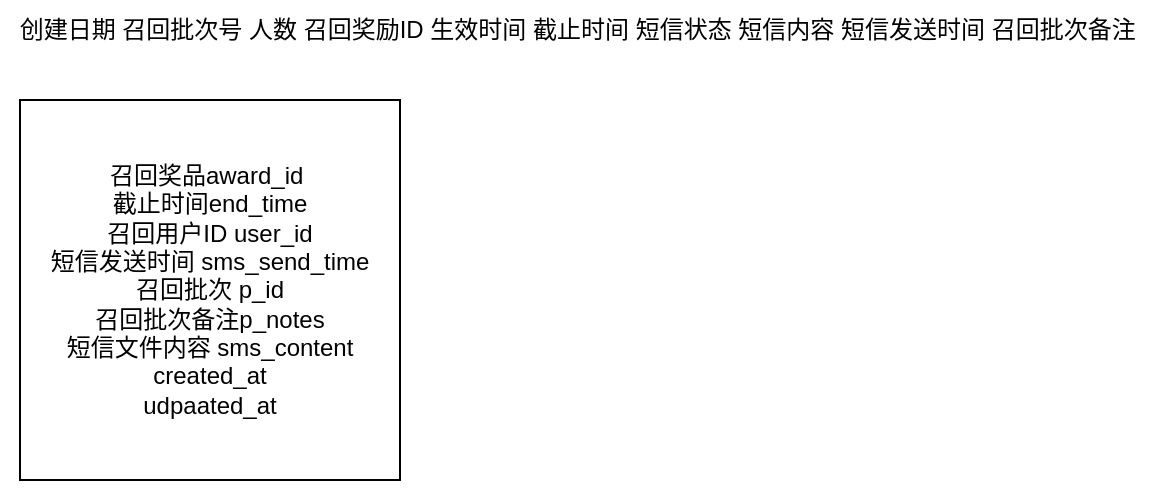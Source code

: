 <mxfile version="21.3.3" type="github">
  <diagram name="第 1 页" id="x3-1WD0VrlCuzrHKrEJD">
    <mxGraphModel dx="1266" dy="600" grid="1" gridSize="10" guides="1" tooltips="1" connect="1" arrows="1" fold="1" page="1" pageScale="1" pageWidth="827" pageHeight="1169" math="0" shadow="0">
      <root>
        <mxCell id="0" />
        <mxCell id="1" parent="0" />
        <mxCell id="vHHQLd1p7jeEhkGz5pND-26" value="创建日期 召回批次号 人数 召回奖励ID 生效时间 截止时间 短信状态 短信内容 短信发送时间 召回批次备注&amp;nbsp;" style="text;html=1;align=center;verticalAlign=middle;resizable=0;points=[];autosize=1;strokeColor=none;fillColor=none;" vertex="1" parent="1">
          <mxGeometry x="140" y="120" width="580" height="30" as="geometry" />
        </mxCell>
        <mxCell id="vHHQLd1p7jeEhkGz5pND-27" value="召回奖品award_id&amp;nbsp;&lt;br&gt;截止时间end_time&lt;br&gt;召回用户ID user_id&lt;br&gt;短信发送时间 sms_send_time&lt;br&gt;召回批次 p_id&lt;br&gt;召回批次备注p_notes&lt;br&gt;短信文件内容 sms_content&lt;br&gt;created_at&lt;br&gt;udpaated_at" style="whiteSpace=wrap;html=1;aspect=fixed;" vertex="1" parent="1">
          <mxGeometry x="150" y="170" width="190" height="190" as="geometry" />
        </mxCell>
        <mxCell id="vHHQLd1p7jeEhkGz5pND-28" style="edgeStyle=orthogonalEdgeStyle;rounded=0;orthogonalLoop=1;jettySize=auto;html=1;exitX=0.5;exitY=1;exitDx=0;exitDy=0;" edge="1" parent="1" source="vHHQLd1p7jeEhkGz5pND-27" target="vHHQLd1p7jeEhkGz5pND-27">
          <mxGeometry relative="1" as="geometry" />
        </mxCell>
      </root>
    </mxGraphModel>
  </diagram>
</mxfile>
